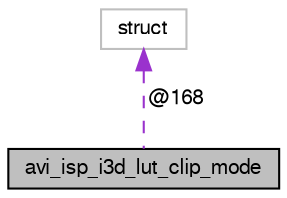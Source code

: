 digraph "avi_isp_i3d_lut_clip_mode"
{
  edge [fontname="FreeSans",fontsize="10",labelfontname="FreeSans",labelfontsize="10"];
  node [fontname="FreeSans",fontsize="10",shape=record];
  Node1 [label="avi_isp_i3d_lut_clip_mode",height=0.2,width=0.4,color="black", fillcolor="grey75", style="filled", fontcolor="black"];
  Node2 -> Node1 [dir="back",color="darkorchid3",fontsize="10",style="dashed",label=" @168" ,fontname="FreeSans"];
  Node2 [label="struct",height=0.2,width=0.4,color="grey75", fillcolor="white", style="filled"];
}
